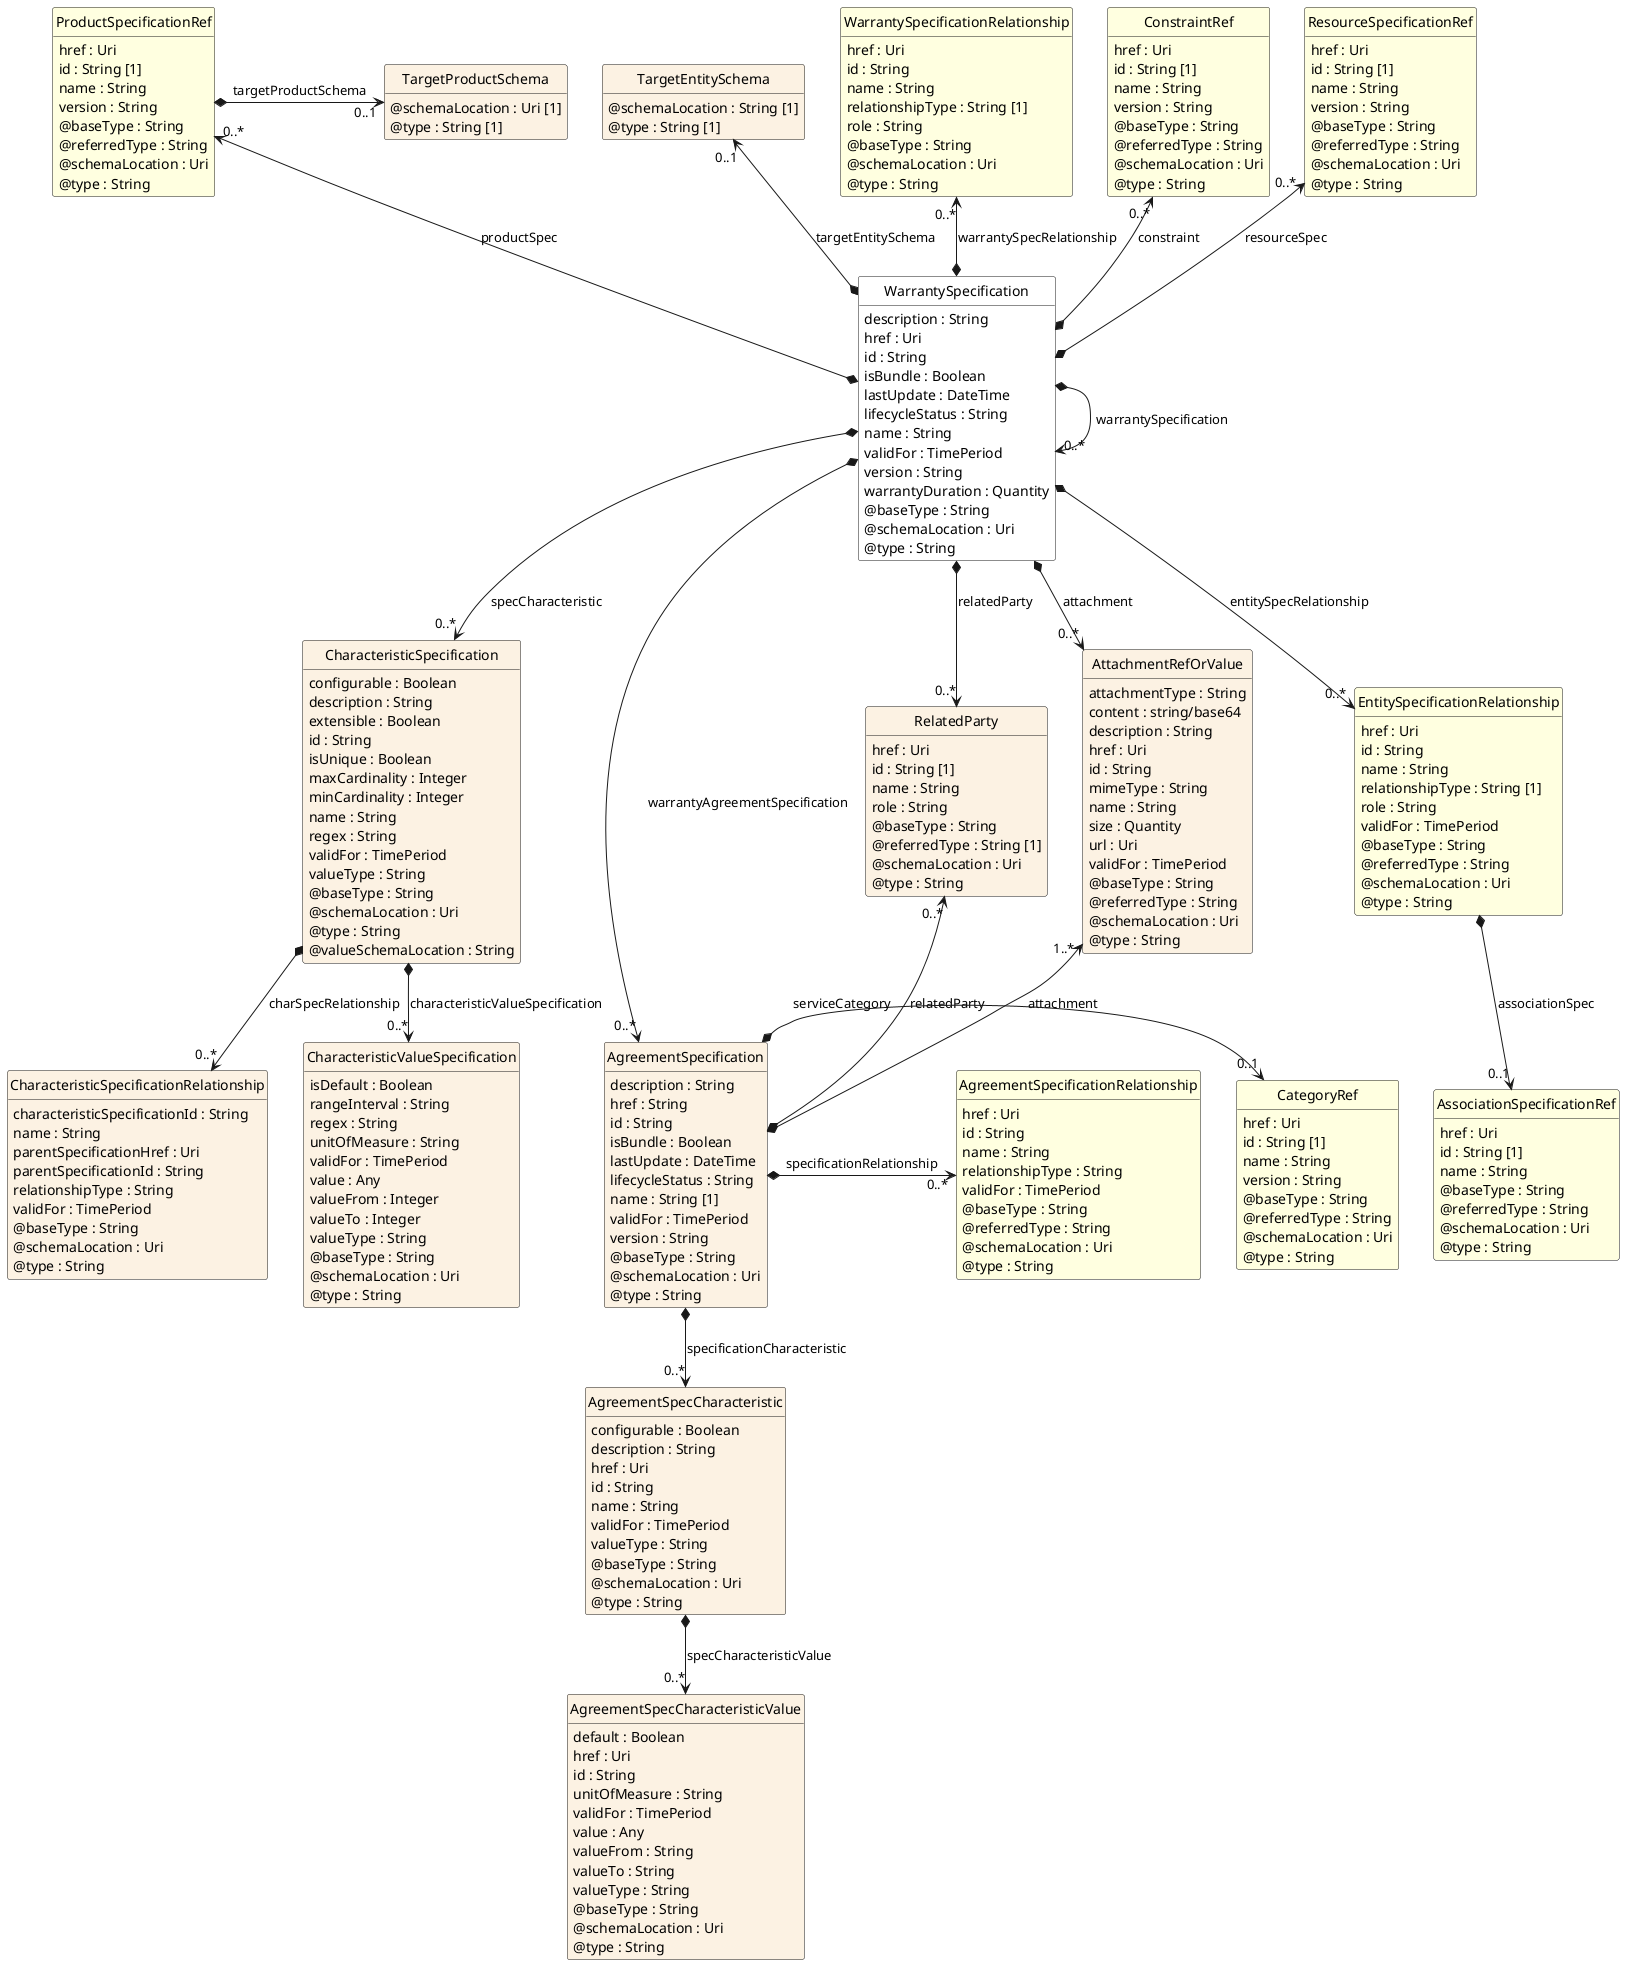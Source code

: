 @startuml
hide circle
hide methods
hide stereotype
show <<Enumeration>> stereotype
skinparam class {
   BackgroundColor<<Enumeration>> #E6F5F7
   BackgroundColor<<Ref>> #FFFFE0
   BackgroundColor<<Pivot>> #FFFFFFF
   BackgroundColor<<SimpleType>> #E2F0DA
   BackgroundColor #FCF2E3
}

class WarrantySpecification <<Pivot>> {
    description : String
    href : Uri
    id : String
    isBundle : Boolean
    lastUpdate : DateTime
    lifecycleStatus : String
    name : String
    validFor : TimePeriod
    version : String
    warrantyDuration : Quantity
    @baseType : String
    @schemaLocation : Uri
    @type : String
}

class TargetEntitySchema  {
    @schemaLocation : String [1]
    @type : String [1]
}

class CharacteristicSpecification  {
    configurable : Boolean
    description : String
    extensible : Boolean
    id : String
    isUnique : Boolean
    maxCardinality : Integer
    minCardinality : Integer
    name : String
    regex : String
    validFor : TimePeriod
    valueType : String
    @baseType : String
    @schemaLocation : Uri
    @type : String
    @valueSchemaLocation : String
}

class CharacteristicSpecificationRelationship  {
    characteristicSpecificationId : String
    name : String
    parentSpecificationHref : Uri
    parentSpecificationId : String
    relationshipType : String
    validFor : TimePeriod
    @baseType : String
    @schemaLocation : Uri
    @type : String
}

class CharacteristicValueSpecification  {
    isDefault : Boolean
    rangeInterval : String
    regex : String
    unitOfMeasure : String
    validFor : TimePeriod
    value : Any
    valueFrom : Integer
    valueTo : Integer
    valueType : String
    @baseType : String
    @schemaLocation : Uri
    @type : String
}

class AgreementSpecification  {
    description : String
    href : String
    id : String
    isBundle : Boolean
    lastUpdate : DateTime
    lifecycleStatus : String
    name : String [1]
    validFor : TimePeriod
    version : String
    @baseType : String
    @schemaLocation : Uri
    @type : String
}

class RelatedParty  {
    href : Uri
    id : String [1]
    name : String
    role : String
    @baseType : String
    @referredType : String [1]
    @schemaLocation : Uri
    @type : String
}

class AgreementSpecCharacteristic  {
    configurable : Boolean
    description : String
    href : Uri
    id : String
    name : String
    validFor : TimePeriod
    valueType : String
    @baseType : String
    @schemaLocation : Uri
    @type : String
}

class AgreementSpecCharacteristicValue  {
    default : Boolean
    href : Uri
    id : String
    unitOfMeasure : String
    validFor : TimePeriod
    value : Any
    valueFrom : String
    valueTo : String
    valueType : String
    @baseType : String
    @schemaLocation : Uri
    @type : String
}

class CategoryRef  <<Ref>> {
    href : Uri
    id : String [1]
    name : String
    version : String
    @baseType : String
    @referredType : String
    @schemaLocation : Uri
    @type : String
}

class AgreementSpecificationRelationship  <<Ref>> {
    href : Uri
    id : String
    name : String
    relationshipType : String
    validFor : TimePeriod
    @baseType : String
    @referredType : String
    @schemaLocation : Uri
    @type : String
}

class AttachmentRefOrValue  {
    attachmentType : String
    content : string/base64
    description : String
    href : Uri
    id : String
    mimeType : String
    name : String
    size : Quantity
    url : Uri
    validFor : TimePeriod
    @baseType : String
    @referredType : String
    @schemaLocation : Uri
    @type : String
}

class EntitySpecificationRelationship  <<Ref>> {
    href : Uri
    id : String
    name : String
    relationshipType : String [1]
    role : String
    validFor : TimePeriod
    @baseType : String
    @referredType : String
    @schemaLocation : Uri
    @type : String
}

class AssociationSpecificationRef  <<Ref>> {
    href : Uri
    id : String [1]
    name : String
    @baseType : String
    @referredType : String
    @schemaLocation : Uri
    @type : String
}

class WarrantySpecificationRelationship  <<Ref>> {
    href : Uri
    id : String
    name : String
    relationshipType : String [1]
    role : String
    @baseType : String
    @schemaLocation : Uri
    @type : String
}

class ConstraintRef  <<Ref>> {
    href : Uri
    id : String [1]
    name : String
    version : String
    @baseType : String
    @referredType : String
    @schemaLocation : Uri
    @type : String
}

class ProductSpecificationRef  <<Ref>> {
    href : Uri
    id : String [1]
    name : String
    version : String
    @baseType : String
    @referredType : String
    @schemaLocation : Uri
    @type : String
}

class TargetProductSchema  {
    @schemaLocation : Uri [1]
    @type : String [1]
}

class ResourceSpecificationRef  <<Ref>> {
    href : Uri
    id : String [1]
    name : String
    version : String
    @baseType : String
    @referredType : String
    @schemaLocation : Uri
    @type : String
}

WarrantySpecification *-right-> "0..*" WarrantySpecification : warrantySpecification

WarrantySpecification *-->  "0..*" AttachmentRefOrValue : attachment

WarrantySpecification *-->  "0..*" RelatedParty : relatedParty

WarrantySpecification *-->  "0..*" AgreementSpecification : warrantyAgreementSpecification

AttachmentRefOrValue "1..*" <--* AgreementSpecification : attachment

RelatedParty "0..*" <--* AgreementSpecification : relatedParty

ProductSpecificationRef "0..*" <--* WarrantySpecification : productSpec

ConstraintRef "0..*" <--* WarrantySpecification : constraint

ResourceSpecificationRef "0..*" <--* WarrantySpecification : resourceSpec

TargetEntitySchema "0..1" <--* WarrantySpecification : targetEntitySchema

WarrantySpecificationRelationship "0..*" <--* WarrantySpecification : warrantySpecRelationship

WarrantySpecification *-->  "0..*" EntitySpecificationRelationship : entitySpecRelationship

WarrantySpecification *-->  "0..*" CharacteristicSpecification : specCharacteristic

CategoryRef "0..1" <-left-* AgreementSpecification : serviceCategory

AgreementSpecification *-right-> "0..*" AgreementSpecificationRelationship : specificationRelationship

AgreementSpecification *-->  "0..*" AgreementSpecCharacteristic : specificationCharacteristic

CharacteristicSpecification *-->  "0..*" CharacteristicSpecificationRelationship : charSpecRelationship

CharacteristicSpecification *-->  "0..*" CharacteristicValueSpecification : characteristicValueSpecification

AgreementSpecCharacteristic *-->  "0..*" AgreementSpecCharacteristicValue : specCharacteristicValue

EntitySpecificationRelationship *-->  "0..1" AssociationSpecificationRef : associationSpec

ProductSpecificationRef *-right-> "0..1" TargetProductSchema : targetProductSchema

@enduml
